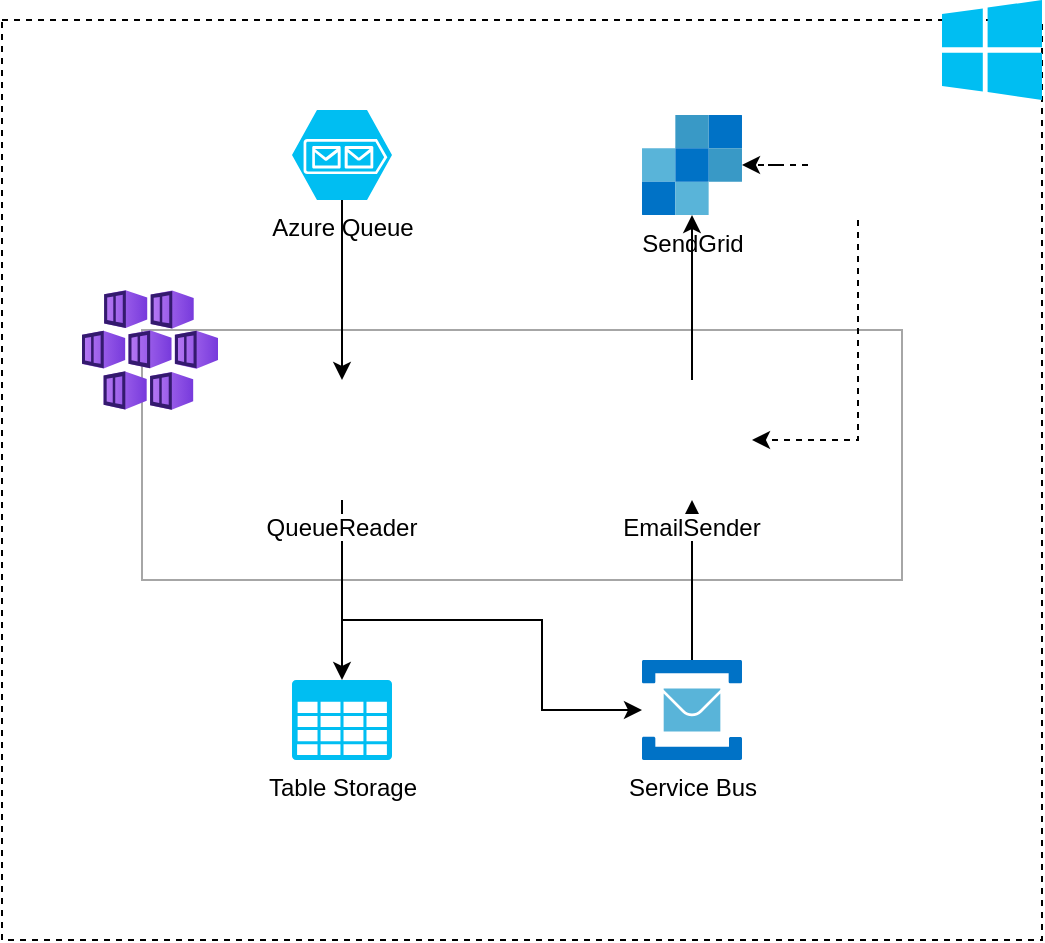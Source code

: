<mxfile version="14.6.13" type="device"><diagram id="ieV6QaYdD_flOWcwQmZ_" name="Page-2"><mxGraphModel dx="1024" dy="592" grid="1" gridSize="10" guides="1" tooltips="1" connect="1" arrows="1" fold="1" page="1" pageScale="1" pageWidth="1100" pageHeight="850" math="0" shadow="0"><root><mxCell id="DqSL7VGAbXtrLzW3lXbG-0"/><mxCell id="DqSL7VGAbXtrLzW3lXbG-1" parent="DqSL7VGAbXtrLzW3lXbG-0"/><mxCell id="3CzscxH5kqWu4deIgq-u-0" value="" style="whiteSpace=wrap;html=1;dashed=1;" vertex="1" parent="DqSL7VGAbXtrLzW3lXbG-1"><mxGeometry x="330" y="160" width="520" height="460" as="geometry"/></mxCell><mxCell id="3CzscxH5kqWu4deIgq-u-8" value="Table Storage" style="verticalLabelPosition=bottom;html=1;verticalAlign=top;align=center;strokeColor=none;fillColor=#00BEF2;shape=mxgraph.azure.storage;pointerEvents=1;dashed=1;" vertex="1" parent="DqSL7VGAbXtrLzW3lXbG-1"><mxGeometry x="475" y="490" width="50" height="40" as="geometry"/></mxCell><mxCell id="3CzscxH5kqWu4deIgq-u-10" value="" style="whiteSpace=wrap;html=1;strokeColor=#A6A6A6;" vertex="1" parent="DqSL7VGAbXtrLzW3lXbG-1"><mxGeometry x="400" y="315" width="380" height="125" as="geometry"/></mxCell><mxCell id="3CzscxH5kqWu4deIgq-u-20" value="" style="edgeStyle=orthogonalEdgeStyle;rounded=0;orthogonalLoop=1;jettySize=auto;html=1;" edge="1" parent="DqSL7VGAbXtrLzW3lXbG-1" source="3CzscxH5kqWu4deIgq-u-9" target="3CzscxH5kqWu4deIgq-u-15"><mxGeometry relative="1" as="geometry"/></mxCell><mxCell id="3CzscxH5kqWu4deIgq-u-9" value="Azure Queue" style="verticalLabelPosition=bottom;html=1;verticalAlign=top;align=center;strokeColor=none;fillColor=#00BEF2;shape=mxgraph.azure.storage_queue;dashed=1;" vertex="1" parent="DqSL7VGAbXtrLzW3lXbG-1"><mxGeometry x="475" y="205" width="50" height="45" as="geometry"/></mxCell><mxCell id="3CzscxH5kqWu4deIgq-u-6" value="" style="aspect=fixed;html=1;points=[];align=center;image;fontSize=12;image=img/lib/azure2/containers/Kubernetes_Services.svg;dashed=1;" vertex="1" parent="DqSL7VGAbXtrLzW3lXbG-1"><mxGeometry x="370" y="295" width="68" height="60" as="geometry"/></mxCell><mxCell id="3CzscxH5kqWu4deIgq-u-23" style="edgeStyle=orthogonalEdgeStyle;rounded=0;orthogonalLoop=1;jettySize=auto;html=1;" edge="1" parent="DqSL7VGAbXtrLzW3lXbG-1" source="3CzscxH5kqWu4deIgq-u-13" target="3CzscxH5kqWu4deIgq-u-16"><mxGeometry relative="1" as="geometry"/></mxCell><mxCell id="3CzscxH5kqWu4deIgq-u-13" value="Service Bus" style="aspect=fixed;html=1;points=[];align=center;image;fontSize=12;image=img/lib/mscae/Service_Bus.svg;dashed=1;" vertex="1" parent="DqSL7VGAbXtrLzW3lXbG-1"><mxGeometry x="650" y="480" width="50" height="50" as="geometry"/></mxCell><mxCell id="3CzscxH5kqWu4deIgq-u-14" value="SendGrid" style="aspect=fixed;html=1;points=[];align=center;image;fontSize=12;image=img/lib/mscae/SendGrid_Accounts.svg;dashed=1;" vertex="1" parent="DqSL7VGAbXtrLzW3lXbG-1"><mxGeometry x="650" y="207.5" width="50" height="50" as="geometry"/></mxCell><mxCell id="3CzscxH5kqWu4deIgq-u-21" value="" style="edgeStyle=orthogonalEdgeStyle;rounded=0;orthogonalLoop=1;jettySize=auto;html=1;" edge="1" parent="DqSL7VGAbXtrLzW3lXbG-1" source="3CzscxH5kqWu4deIgq-u-15" target="3CzscxH5kqWu4deIgq-u-8"><mxGeometry relative="1" as="geometry"/></mxCell><mxCell id="3CzscxH5kqWu4deIgq-u-22" style="edgeStyle=orthogonalEdgeStyle;rounded=0;orthogonalLoop=1;jettySize=auto;html=1;" edge="1" parent="DqSL7VGAbXtrLzW3lXbG-1" source="3CzscxH5kqWu4deIgq-u-15" target="3CzscxH5kqWu4deIgq-u-13"><mxGeometry relative="1" as="geometry"><Array as="points"><mxPoint x="500" y="460"/><mxPoint x="600" y="460"/><mxPoint x="600" y="505"/></Array></mxGeometry></mxCell><mxCell id="3CzscxH5kqWu4deIgq-u-15" value="QueueReader" style="shape=image;verticalLabelPosition=bottom;labelBackgroundColor=#ffffff;verticalAlign=top;aspect=fixed;imageAspect=0;image=https://pbs.twimg.com/profile_images/1196482103841452032/p_RFRssy_200x200.png;" vertex="1" parent="DqSL7VGAbXtrLzW3lXbG-1"><mxGeometry x="470" y="340" width="60" height="60" as="geometry"/></mxCell><mxCell id="3CzscxH5kqWu4deIgq-u-24" style="edgeStyle=orthogonalEdgeStyle;rounded=0;orthogonalLoop=1;jettySize=auto;html=1;" edge="1" parent="DqSL7VGAbXtrLzW3lXbG-1" source="3CzscxH5kqWu4deIgq-u-16" target="3CzscxH5kqWu4deIgq-u-14"><mxGeometry relative="1" as="geometry"/></mxCell><mxCell id="3CzscxH5kqWu4deIgq-u-16" value="EmailSender" style="shape=image;verticalLabelPosition=bottom;labelBackgroundColor=#ffffff;verticalAlign=top;aspect=fixed;imageAspect=0;image=https://pbs.twimg.com/profile_images/1196482103841452032/p_RFRssy_200x200.png;" vertex="1" parent="DqSL7VGAbXtrLzW3lXbG-1"><mxGeometry x="645" y="340" width="60" height="60" as="geometry"/></mxCell><mxCell id="3CzscxH5kqWu4deIgq-u-25" style="edgeStyle=orthogonalEdgeStyle;rounded=0;orthogonalLoop=1;jettySize=auto;html=1;dashed=1;" edge="1" parent="DqSL7VGAbXtrLzW3lXbG-1" source="3CzscxH5kqWu4deIgq-u-17" target="3CzscxH5kqWu4deIgq-u-14"><mxGeometry relative="1" as="geometry"/></mxCell><mxCell id="3CzscxH5kqWu4deIgq-u-26" style="edgeStyle=orthogonalEdgeStyle;rounded=0;orthogonalLoop=1;jettySize=auto;html=1;entryX=1;entryY=0.5;entryDx=0;entryDy=0;dashed=1;" edge="1" parent="DqSL7VGAbXtrLzW3lXbG-1" source="3CzscxH5kqWu4deIgq-u-17" target="3CzscxH5kqWu4deIgq-u-16"><mxGeometry relative="1" as="geometry"><Array as="points"><mxPoint x="758" y="370"/></Array></mxGeometry></mxCell><mxCell id="3CzscxH5kqWu4deIgq-u-17" value="" style="shape=image;verticalLabelPosition=bottom;labelBackgroundColor=#ffffff;verticalAlign=top;aspect=fixed;imageAspect=0;image=https://www.returngis.net/wp-content/uploads/2017/06/Azure-Key-Vault.png;" vertex="1" parent="DqSL7VGAbXtrLzW3lXbG-1"><mxGeometry x="733" y="205" width="55" height="55" as="geometry"/></mxCell><mxCell id="3CzscxH5kqWu4deIgq-u-18" value="" style="verticalLabelPosition=bottom;html=1;verticalAlign=top;align=center;strokeColor=none;fillColor=#00BEF2;shape=mxgraph.azure.azure_instance;dashed=1;" vertex="1" parent="DqSL7VGAbXtrLzW3lXbG-1"><mxGeometry x="800" y="150" width="50" height="50" as="geometry"/></mxCell></root></mxGraphModel></diagram></mxfile>